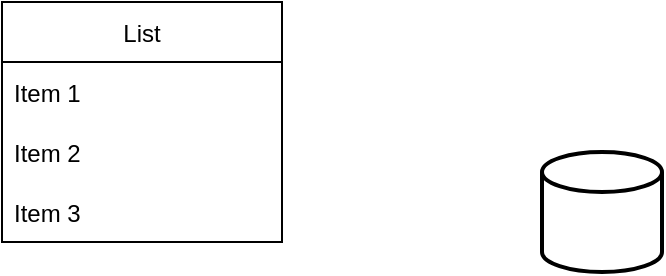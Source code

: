 <mxfile version="20.7.4" type="github"><diagram id="lytANnPNrQwncITlSexi" name="第 1 页"><mxGraphModel dx="1034" dy="3730" grid="1" gridSize="10" guides="1" tooltips="1" connect="1" arrows="1" fold="1" page="1" pageScale="1" pageWidth="4681" pageHeight="3300" math="0" shadow="0"><root><mxCell id="0"/><mxCell id="1" parent="0"/><mxCell id="T6iykDdsjpJLJpgI0tz4-3" value="List" style="swimlane;fontStyle=0;childLayout=stackLayout;horizontal=1;startSize=30;horizontalStack=0;resizeParent=1;resizeParentMax=0;resizeLast=0;collapsible=1;marginBottom=0;" parent="1" vertex="1"><mxGeometry x="140" y="-390" width="140" height="120" as="geometry"/></mxCell><mxCell id="T6iykDdsjpJLJpgI0tz4-4" value="Item 1" style="text;strokeColor=none;fillColor=none;align=left;verticalAlign=middle;spacingLeft=4;spacingRight=4;overflow=hidden;points=[[0,0.5],[1,0.5]];portConstraint=eastwest;rotatable=0;" parent="T6iykDdsjpJLJpgI0tz4-3" vertex="1"><mxGeometry y="30" width="140" height="30" as="geometry"/></mxCell><mxCell id="T6iykDdsjpJLJpgI0tz4-5" value="Item 2" style="text;strokeColor=none;fillColor=none;align=left;verticalAlign=middle;spacingLeft=4;spacingRight=4;overflow=hidden;points=[[0,0.5],[1,0.5]];portConstraint=eastwest;rotatable=0;" parent="T6iykDdsjpJLJpgI0tz4-3" vertex="1"><mxGeometry y="60" width="140" height="30" as="geometry"/></mxCell><mxCell id="T6iykDdsjpJLJpgI0tz4-6" value="Item 3" style="text;strokeColor=none;fillColor=none;align=left;verticalAlign=middle;spacingLeft=4;spacingRight=4;overflow=hidden;points=[[0,0.5],[1,0.5]];portConstraint=eastwest;rotatable=0;" parent="T6iykDdsjpJLJpgI0tz4-3" vertex="1"><mxGeometry y="90" width="140" height="30" as="geometry"/></mxCell><mxCell id="g49EDHUtTQVeEVUM2fq--1" value="" style="strokeWidth=2;html=1;shape=mxgraph.flowchart.database;whiteSpace=wrap;" parent="1" vertex="1"><mxGeometry x="410" y="-315" width="60" height="60" as="geometry"/></mxCell></root></mxGraphModel></diagram></mxfile>